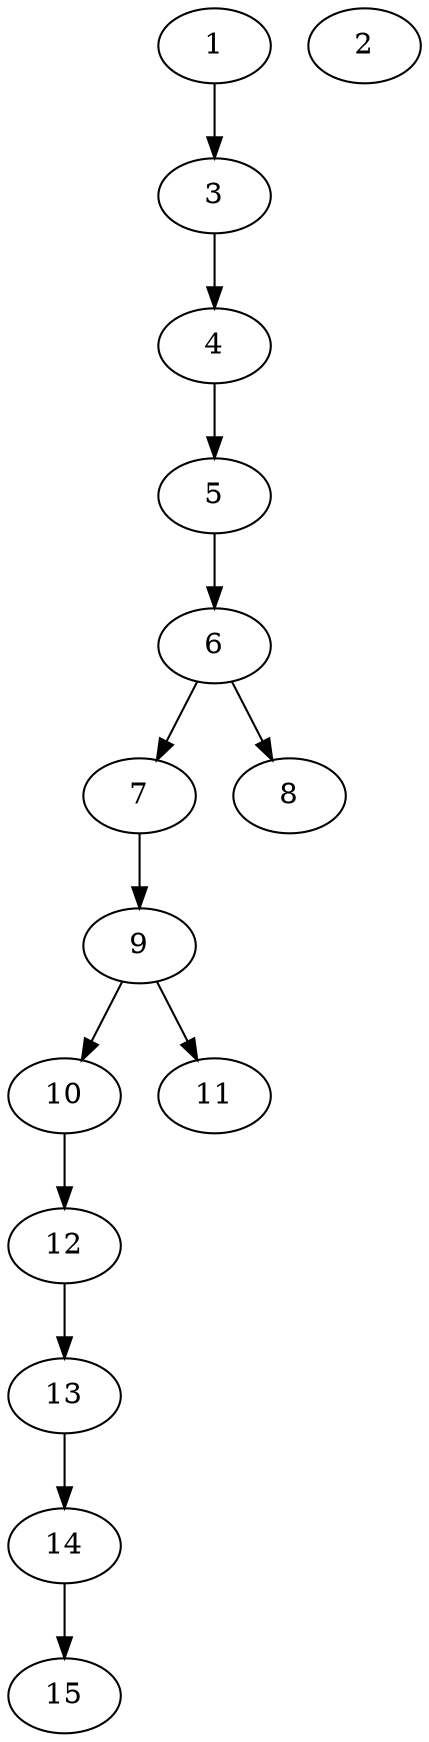 // DAG automatically generated by daggen at Thu Oct  3 13:59:27 2019
// ./daggen --dot -n 15 --ccr 0.5 --fat 0.3 --regular 0.9 --density 0.7 --mindata 5242880 --maxdata 52428800 
digraph G {
  1 [size="101566464", alpha="0.05", expect_size="50783232"] 
  1 -> 3 [size ="50783232"]
  2 [size="64452608", alpha="0.16", expect_size="32226304"] 
  3 [size="62957568", alpha="0.08", expect_size="31478784"] 
  3 -> 4 [size ="31478784"]
  4 [size="70623232", alpha="0.15", expect_size="35311616"] 
  4 -> 5 [size ="35311616"]
  5 [size="92661760", alpha="0.01", expect_size="46330880"] 
  5 -> 6 [size ="46330880"]
  6 [size="79812608", alpha="0.18", expect_size="39906304"] 
  6 -> 7 [size ="39906304"]
  6 -> 8 [size ="39906304"]
  7 [size="31916032", alpha="0.05", expect_size="15958016"] 
  7 -> 9 [size ="15958016"]
  8 [size="49065984", alpha="0.14", expect_size="24532992"] 
  9 [size="48019456", alpha="0.11", expect_size="24009728"] 
  9 -> 10 [size ="24009728"]
  9 -> 11 [size ="24009728"]
  10 [size="78704640", alpha="0.13", expect_size="39352320"] 
  10 -> 12 [size ="39352320"]
  11 [size="32212992", alpha="0.15", expect_size="16106496"] 
  12 [size="57479168", alpha="0.07", expect_size="28739584"] 
  12 -> 13 [size ="28739584"]
  13 [size="38178816", alpha="0.13", expect_size="19089408"] 
  13 -> 14 [size ="19089408"]
  14 [size="75886592", alpha="0.02", expect_size="37943296"] 
  14 -> 15 [size ="37943296"]
  15 [size="53538816", alpha="0.02", expect_size="26769408"] 
}
